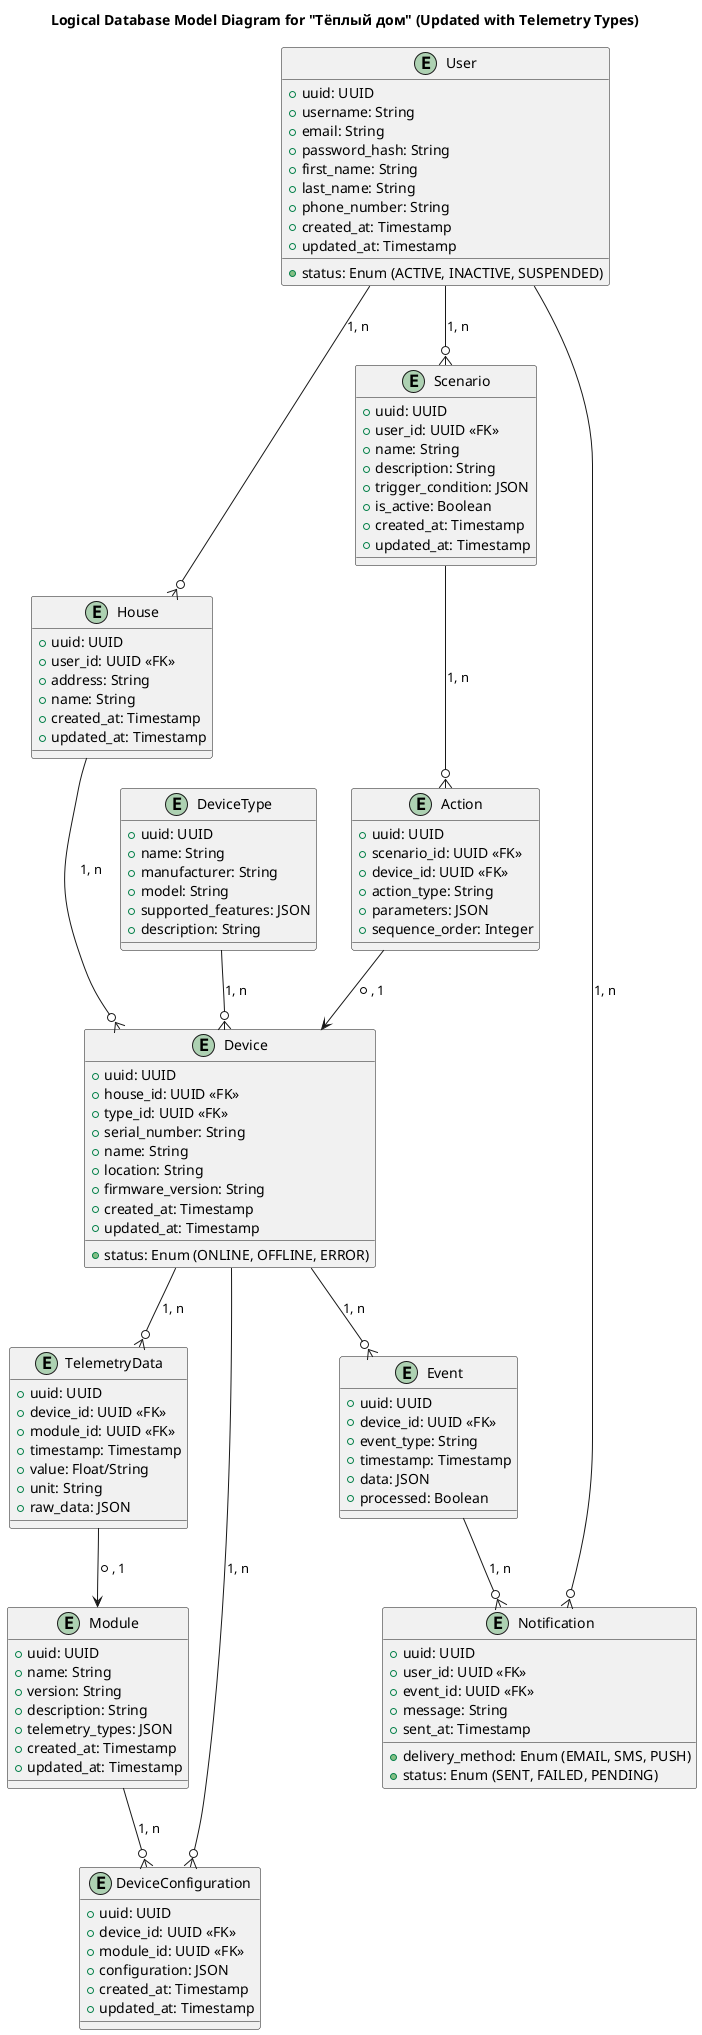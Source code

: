 @startuml
title Logical Database Model Diagram for "Тёплый дом" (Updated with Telemetry Types)

top to bottom direction

entity User {
  +uuid: UUID
  +username: String
  +email: String
  +password_hash: String
  +first_name: String
  +last_name: String
  +phone_number: String
  +created_at: Timestamp
  +updated_at: Timestamp
  +status: Enum (ACTIVE, INACTIVE, SUSPENDED)
}

entity House {
  +uuid: UUID
  +user_id: UUID <<FK>>
  +address: String
  +name: String
  +created_at: Timestamp
  +updated_at: Timestamp
}

entity Device {
  +uuid: UUID
  +house_id: UUID <<FK>>
  +type_id: UUID <<FK>>
  +serial_number: String
  +name: String
  +location: String
  +status: Enum (ONLINE, OFFLINE, ERROR)
  +firmware_version: String
  +created_at: Timestamp
  +updated_at: Timestamp
}

entity DeviceType {
  +uuid: UUID
  +name: String
  +manufacturer: String
  +model: String
  +supported_features: JSON
  +description: String
}

entity Module {
  +uuid: UUID
  +name: String
  +version: String
  +description: String
  +telemetry_types: JSON
  +created_at: Timestamp
  +updated_at: Timestamp
}

entity DeviceConfiguration {
  +uuid: UUID
  +device_id: UUID <<FK>>
  +module_id: UUID <<FK>>
  +configuration: JSON
  +created_at: Timestamp
  +updated_at: Timestamp
}

entity TelemetryData {
  +uuid: UUID
  +device_id: UUID <<FK>>
  +module_id: UUID <<FK>>
  +timestamp: Timestamp
  +value: Float/String
  +unit: String
  +raw_data: JSON
}

entity Scenario {
  +uuid: UUID
  +user_id: UUID <<FK>>
  +name: String
  +description: String
  +trigger_condition: JSON
  +is_active: Boolean
  +created_at: Timestamp
  +updated_at: Timestamp
}

entity Action {
  +uuid: UUID
  +scenario_id: UUID <<FK>>
  +device_id: UUID <<FK>>
  +action_type: String
  +parameters: JSON
  +sequence_order: Integer
}

entity Event {
  +uuid: UUID
  +device_id: UUID <<FK>>
  +event_type: String
  +timestamp: Timestamp
  +data: JSON
  +processed: Boolean
}

entity Notification {
  +uuid: UUID
  +user_id: UUID <<FK>>
  +event_id: UUID <<FK>>
  +message: String
  +sent_at: Timestamp
  +delivery_method: Enum (EMAIL, SMS, PUSH)
  +status: Enum (SENT, FAILED, PENDING)
}

' Connections
User --o{ House : "1, n"
House --o{ Device : "1, n"
DeviceType --o{ Device : "1, n"
Device --o{ TelemetryData : "1, n"
TelemetryData --> Module : "*, 1"
User --o{ Scenario : "1, n"
Scenario --o{ Action : "1, n"
Action --> Device : "*, 1"
Device --o{ Event : "1, n"
Event --o{ Notification : "1, n"
User --o{ Notification : "1, n"
Device --o{ DeviceConfiguration : "1, n"
Module --o{ DeviceConfiguration : "1, n"

@enduml
